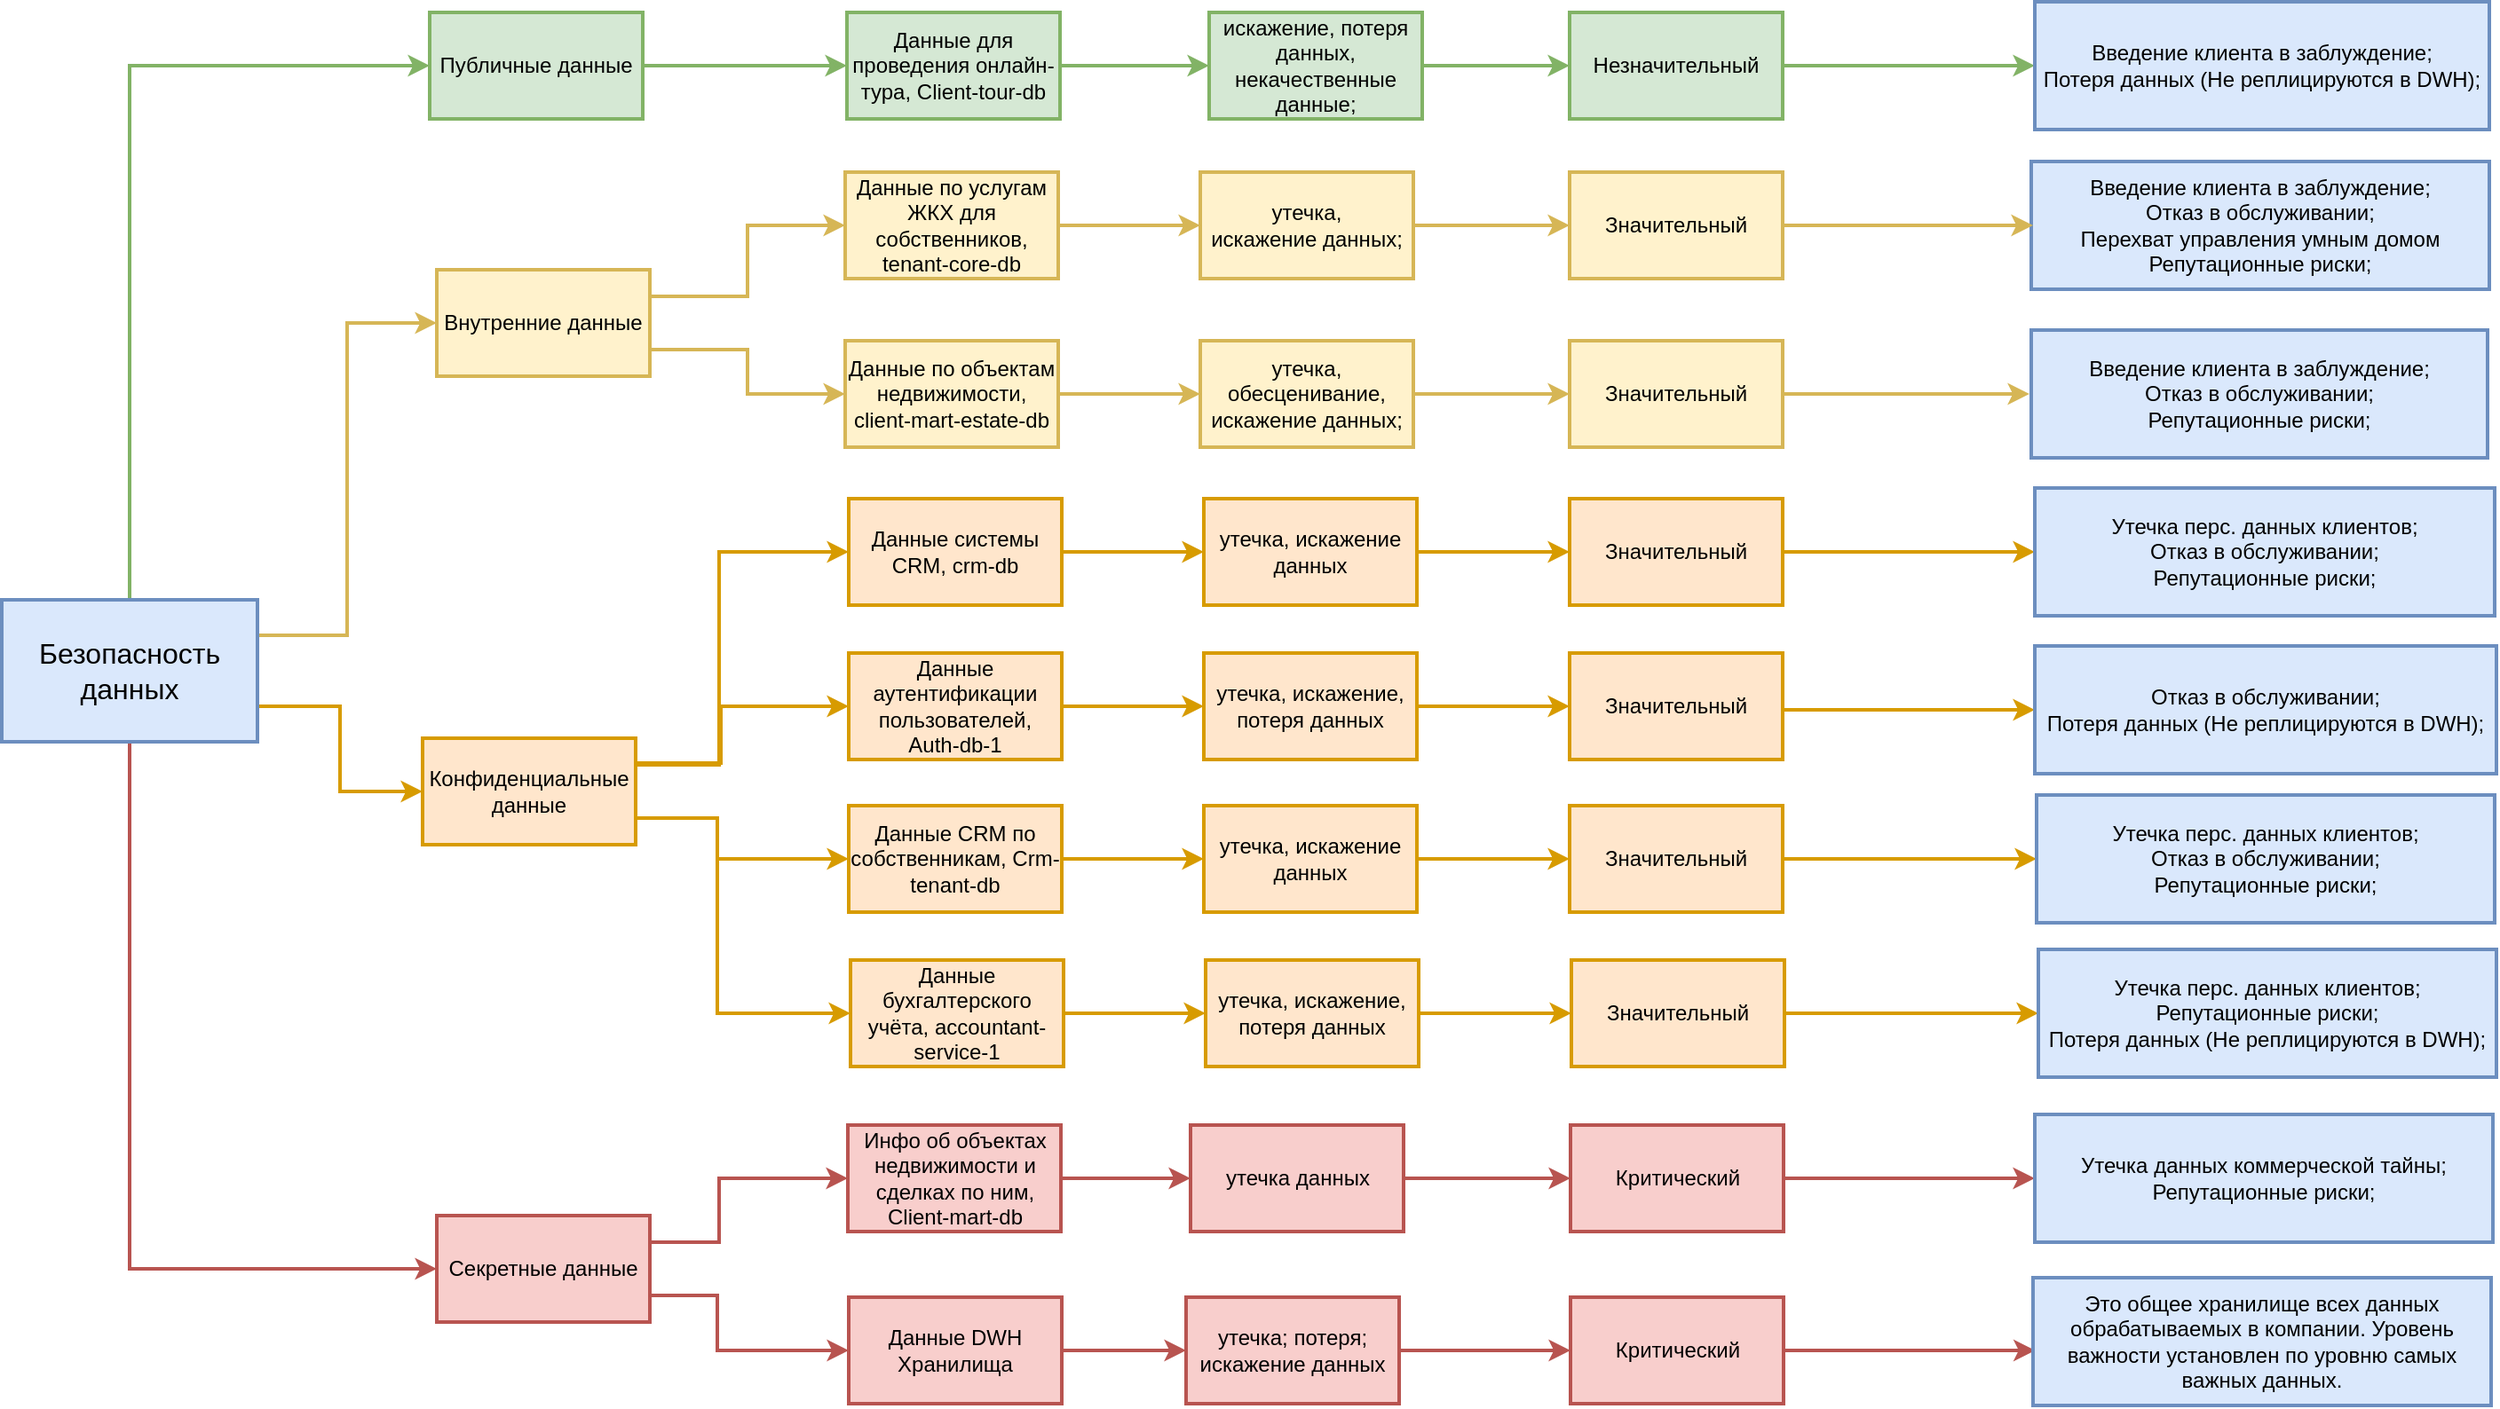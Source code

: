 <mxfile border="50" scale="3" compressed="false" locked="false" version="26.2.2">
  <diagram name="Blank" id="YmL12bMKpDGza6XwsDPr">
    <mxGraphModel dx="1812" dy="1233" grid="0" gridSize="10" guides="1" tooltips="1" connect="1" arrows="1" fold="1" page="0" pageScale="1" pageWidth="827" pageHeight="1169" background="none" math="1" shadow="0">
      <root>
        <mxCell id="X5NqExCQtvZxIxQ7pmgY-0" />
        <mxCell id="1" parent="X5NqExCQtvZxIxQ7pmgY-0" />
        <mxCell id="DU4-077LRd8Ec9lKpEKV-5" value="" style="edgeStyle=orthogonalEdgeStyle;rounded=0;orthogonalLoop=1;jettySize=auto;html=1;exitX=0.5;exitY=0;exitDx=0;exitDy=0;entryX=0;entryY=0.5;entryDx=0;entryDy=0;strokeWidth=2;fillColor=#d5e8d4;strokeColor=#82b366;" parent="1" source="DU4-077LRd8Ec9lKpEKV-3" target="DU4-077LRd8Ec9lKpEKV-4" edge="1">
          <mxGeometry relative="1" as="geometry" />
        </mxCell>
        <mxCell id="DU4-077LRd8Ec9lKpEKV-9" value="" style="edgeStyle=orthogonalEdgeStyle;rounded=0;orthogonalLoop=1;jettySize=auto;html=1;exitX=1;exitY=0.25;exitDx=0;exitDy=0;entryX=0;entryY=0.5;entryDx=0;entryDy=0;strokeWidth=2;fillColor=#fff2cc;strokeColor=#d6b656;" parent="1" source="DU4-077LRd8Ec9lKpEKV-3" target="DU4-077LRd8Ec9lKpEKV-7" edge="1">
          <mxGeometry relative="1" as="geometry" />
        </mxCell>
        <mxCell id="DU4-077LRd8Ec9lKpEKV-11" value="" style="edgeStyle=orthogonalEdgeStyle;rounded=0;orthogonalLoop=1;jettySize=auto;html=1;exitX=0.5;exitY=1;exitDx=0;exitDy=0;entryX=0;entryY=0.5;entryDx=0;entryDy=0;strokeWidth=2;fillColor=#f8cecc;strokeColor=#b85450;" parent="1" source="DU4-077LRd8Ec9lKpEKV-3" target="DU4-077LRd8Ec9lKpEKV-10" edge="1">
          <mxGeometry relative="1" as="geometry" />
        </mxCell>
        <mxCell id="DU4-077LRd8Ec9lKpEKV-13" value="" style="edgeStyle=orthogonalEdgeStyle;rounded=0;orthogonalLoop=1;jettySize=auto;html=1;entryX=0;entryY=0.5;entryDx=0;entryDy=0;exitX=1;exitY=0.75;exitDx=0;exitDy=0;strokeWidth=2;fillColor=#ffe6cc;strokeColor=#d79b00;" parent="1" source="DU4-077LRd8Ec9lKpEKV-3" target="DU4-077LRd8Ec9lKpEKV-12" edge="1">
          <mxGeometry relative="1" as="geometry" />
        </mxCell>
        <mxCell id="DU4-077LRd8Ec9lKpEKV-3" value="Безопасность данных" style="rounded=0;whiteSpace=wrap;html=1;strokeColor=#6c8ebf;fontSize=16;fillColor=#dae8fc;strokeWidth=2;" parent="1" vertex="1">
          <mxGeometry x="-36" y="92" width="144" height="80" as="geometry" />
        </mxCell>
        <mxCell id="DU4-077LRd8Ec9lKpEKV-17" value="" style="edgeStyle=orthogonalEdgeStyle;rounded=0;orthogonalLoop=1;jettySize=auto;html=1;exitX=1;exitY=0.5;exitDx=0;exitDy=0;entryX=0;entryY=0.5;entryDx=0;entryDy=0;strokeWidth=2;fillColor=#d5e8d4;strokeColor=#82b366;" parent="1" source="DU4-077LRd8Ec9lKpEKV-4" target="DU4-077LRd8Ec9lKpEKV-16" edge="1">
          <mxGeometry relative="1" as="geometry" />
        </mxCell>
        <mxCell id="DU4-077LRd8Ec9lKpEKV-4" value="Публичные данные" style="rounded=0;whiteSpace=wrap;html=1;strokeColor=#82b366;fillColor=#d5e8d4;strokeWidth=2;" parent="1" vertex="1">
          <mxGeometry x="205" y="-239" width="120" height="60" as="geometry" />
        </mxCell>
        <mxCell id="DU4-077LRd8Ec9lKpEKV-28" value="" style="edgeStyle=orthogonalEdgeStyle;rounded=0;orthogonalLoop=1;jettySize=auto;html=1;strokeWidth=2;fillColor=#fff2cc;strokeColor=#d6b656;exitX=1;exitY=0.25;exitDx=0;exitDy=0;" parent="1" source="DU4-077LRd8Ec9lKpEKV-7" target="DU4-077LRd8Ec9lKpEKV-26" edge="1">
          <mxGeometry relative="1" as="geometry" />
        </mxCell>
        <mxCell id="DU4-077LRd8Ec9lKpEKV-29" value="" style="edgeStyle=orthogonalEdgeStyle;rounded=0;orthogonalLoop=1;jettySize=auto;html=1;exitX=1;exitY=0.75;exitDx=0;exitDy=0;entryX=0;entryY=0.5;entryDx=0;entryDy=0;strokeWidth=2;fillColor=#fff2cc;strokeColor=#d6b656;" parent="1" source="DU4-077LRd8Ec9lKpEKV-7" target="DU4-077LRd8Ec9lKpEKV-22" edge="1">
          <mxGeometry relative="1" as="geometry" />
        </mxCell>
        <mxCell id="DU4-077LRd8Ec9lKpEKV-31" value="" style="edgeStyle=orthogonalEdgeStyle;rounded=0;orthogonalLoop=1;jettySize=auto;html=1;entryX=0;entryY=0.5;entryDx=0;entryDy=0;exitX=1;exitY=0.75;exitDx=0;exitDy=0;strokeWidth=2;fillColor=#f8cecc;strokeColor=#b85450;" parent="1" source="DU4-077LRd8Ec9lKpEKV-10" target="DU4-077LRd8Ec9lKpEKV-30" edge="1">
          <mxGeometry relative="1" as="geometry">
            <Array as="points">
              <mxPoint x="367" y="484" />
              <mxPoint x="367" y="515" />
            </Array>
          </mxGeometry>
        </mxCell>
        <mxCell id="DU4-077LRd8Ec9lKpEKV-7" value="&lt;div&gt;Внутренние данные&lt;/div&gt;" style="rounded=0;whiteSpace=wrap;html=1;strokeColor=#d6b656;fillColor=#fff2cc;strokeWidth=2;" parent="1" vertex="1">
          <mxGeometry x="209" y="-94" width="120" height="60" as="geometry" />
        </mxCell>
        <mxCell id="DU4-077LRd8Ec9lKpEKV-39" value="" style="edgeStyle=orthogonalEdgeStyle;rounded=0;orthogonalLoop=1;jettySize=auto;html=1;exitX=1;exitY=0.25;exitDx=0;exitDy=0;entryX=0;entryY=0.5;entryDx=0;entryDy=0;strokeWidth=2;fillColor=#f8cecc;strokeColor=#b85450;" parent="1" source="DU4-077LRd8Ec9lKpEKV-10" target="DU4-077LRd8Ec9lKpEKV-38" edge="1">
          <mxGeometry relative="1" as="geometry">
            <Array as="points">
              <mxPoint x="368" y="454" />
              <mxPoint x="368" y="418" />
            </Array>
          </mxGeometry>
        </mxCell>
        <mxCell id="DU4-077LRd8Ec9lKpEKV-41" value="" style="edgeStyle=orthogonalEdgeStyle;rounded=0;orthogonalLoop=1;jettySize=auto;html=1;entryX=0;entryY=0.5;entryDx=0;entryDy=0;exitX=1;exitY=0.75;exitDx=0;exitDy=0;strokeWidth=2;fillColor=#ffe6cc;strokeColor=#d79b00;" parent="1" source="DU4-077LRd8Ec9lKpEKV-12" target="DU4-077LRd8Ec9lKpEKV-40" edge="1">
          <mxGeometry relative="1" as="geometry">
            <Array as="points">
              <mxPoint x="367" y="215" />
              <mxPoint x="367" y="238" />
            </Array>
          </mxGeometry>
        </mxCell>
        <mxCell id="DU4-077LRd8Ec9lKpEKV-10" value="Секретные данные" style="rounded=0;whiteSpace=wrap;html=1;strokeColor=#b85450;fillColor=#f8cecc;strokeWidth=2;" parent="1" vertex="1">
          <mxGeometry x="209" y="439" width="120" height="60" as="geometry" />
        </mxCell>
        <mxCell id="DU4-077LRd8Ec9lKpEKV-33" value="" style="edgeStyle=orthogonalEdgeStyle;rounded=0;orthogonalLoop=1;jettySize=auto;html=1;exitX=1;exitY=0.25;exitDx=0;exitDy=0;entryX=0;entryY=0.5;entryDx=0;entryDy=0;strokeWidth=2;fillColor=#ffe6cc;strokeColor=#d79b00;" parent="1" source="DU4-077LRd8Ec9lKpEKV-12" target="DU4-077LRd8Ec9lKpEKV-32" edge="1">
          <mxGeometry relative="1" as="geometry">
            <Array as="points">
              <mxPoint x="368" y="185" />
              <mxPoint x="368" y="65" />
            </Array>
          </mxGeometry>
        </mxCell>
        <mxCell id="DU4-077LRd8Ec9lKpEKV-35" value="" style="edgeStyle=orthogonalEdgeStyle;rounded=0;orthogonalLoop=1;jettySize=auto;html=1;entryX=0;entryY=0.5;entryDx=0;entryDy=0;strokeWidth=2;fillColor=#ffe6cc;strokeColor=#d79b00;" parent="1" source="DU4-077LRd8Ec9lKpEKV-12" target="DU4-077LRd8Ec9lKpEKV-34" edge="1">
          <mxGeometry relative="1" as="geometry">
            <Array as="points">
              <mxPoint x="369" y="184" />
              <mxPoint x="369" y="152" />
            </Array>
          </mxGeometry>
        </mxCell>
        <mxCell id="SyYi3wenP287zJvU5oyd-9" style="edgeStyle=orthogonalEdgeStyle;rounded=0;orthogonalLoop=1;jettySize=auto;html=1;entryX=0;entryY=0.5;entryDx=0;entryDy=0;exitX=1;exitY=0.75;exitDx=0;exitDy=0;strokeWidth=2;fillColor=#ffe6cc;strokeColor=#d79b00;" parent="1" source="DU4-077LRd8Ec9lKpEKV-12" target="SyYi3wenP287zJvU5oyd-3" edge="1">
          <mxGeometry relative="1" as="geometry">
            <Array as="points">
              <mxPoint x="367" y="215" />
              <mxPoint x="367" y="325" />
            </Array>
          </mxGeometry>
        </mxCell>
        <mxCell id="DU4-077LRd8Ec9lKpEKV-12" value="&lt;div&gt;Конфиденциальные данные&lt;/div&gt;" style="rounded=0;whiteSpace=wrap;html=1;strokeColor=#d79b00;fillColor=#ffe6cc;strokeWidth=2;" parent="1" vertex="1">
          <mxGeometry x="201" y="170" width="120" height="60" as="geometry" />
        </mxCell>
        <mxCell id="DU4-077LRd8Ec9lKpEKV-62" value="" style="edgeStyle=orthogonalEdgeStyle;rounded=0;orthogonalLoop=1;jettySize=auto;html=1;strokeWidth=2;fillColor=#d5e8d4;strokeColor=#82b366;" parent="1" source="DU4-077LRd8Ec9lKpEKV-16" target="DU4-077LRd8Ec9lKpEKV-61" edge="1">
          <mxGeometry relative="1" as="geometry" />
        </mxCell>
        <mxCell id="DU4-077LRd8Ec9lKpEKV-16" value="Данные для проведения онлайн-тура, Client-tour-db" style="rounded=0;whiteSpace=wrap;html=1;strokeColor=#82b366;fillColor=#d5e8d4;strokeWidth=2;" parent="1" vertex="1">
          <mxGeometry x="440" y="-239" width="120" height="60" as="geometry" />
        </mxCell>
        <mxCell id="DU4-077LRd8Ec9lKpEKV-60" value="" style="edgeStyle=orthogonalEdgeStyle;rounded=0;orthogonalLoop=1;jettySize=auto;html=1;strokeWidth=2;fillColor=#fff2cc;strokeColor=#d6b656;" parent="1" source="DU4-077LRd8Ec9lKpEKV-22" target="DU4-077LRd8Ec9lKpEKV-59" edge="1">
          <mxGeometry relative="1" as="geometry" />
        </mxCell>
        <mxCell id="DU4-077LRd8Ec9lKpEKV-22" value="Данные по объектам недвижимости, client-mart-estate-db" style="rounded=0;whiteSpace=wrap;html=1;strokeColor=#d6b656;fillColor=#fff2cc;strokeWidth=2;" parent="1" vertex="1">
          <mxGeometry x="439" y="-54" width="120" height="60" as="geometry" />
        </mxCell>
        <mxCell id="DU4-077LRd8Ec9lKpEKV-58" value="" style="edgeStyle=orthogonalEdgeStyle;rounded=0;orthogonalLoop=1;jettySize=auto;html=1;strokeWidth=2;fillColor=#fff2cc;strokeColor=#d6b656;" parent="1" source="DU4-077LRd8Ec9lKpEKV-26" target="DU4-077LRd8Ec9lKpEKV-57" edge="1">
          <mxGeometry relative="1" as="geometry" />
        </mxCell>
        <mxCell id="DU4-077LRd8Ec9lKpEKV-26" value="&lt;div&gt;Данные по услугам ЖКХ для собственников, tenant-core-db&lt;/div&gt;" style="rounded=0;whiteSpace=wrap;html=1;strokeColor=#d6b656;fillColor=#fff2cc;strokeWidth=2;" parent="1" vertex="1">
          <mxGeometry x="439" y="-149" width="120" height="60" as="geometry" />
        </mxCell>
        <mxCell id="DU4-077LRd8Ec9lKpEKV-53" value="" style="edgeStyle=orthogonalEdgeStyle;rounded=0;orthogonalLoop=1;jettySize=auto;html=1;strokeWidth=2;fillColor=#f8cecc;strokeColor=#b85450;" parent="1" source="DU4-077LRd8Ec9lKpEKV-30" target="DU4-077LRd8Ec9lKpEKV-52" edge="1">
          <mxGeometry relative="1" as="geometry" />
        </mxCell>
        <mxCell id="DU4-077LRd8Ec9lKpEKV-30" value="&lt;div&gt;Данные&amp;nbsp;DWH Хранилища&lt;/div&gt;" style="rounded=0;whiteSpace=wrap;html=1;strokeColor=#b85450;fillColor=#f8cecc;strokeWidth=2;" parent="1" vertex="1">
          <mxGeometry x="441" y="485" width="120" height="60" as="geometry" />
        </mxCell>
        <mxCell id="DU4-077LRd8Ec9lKpEKV-51" value="" style="edgeStyle=orthogonalEdgeStyle;rounded=0;orthogonalLoop=1;jettySize=auto;html=1;strokeWidth=2;fillColor=#ffe6cc;strokeColor=#d79b00;" parent="1" source="DU4-077LRd8Ec9lKpEKV-32" target="DU4-077LRd8Ec9lKpEKV-50" edge="1">
          <mxGeometry relative="1" as="geometry" />
        </mxCell>
        <mxCell id="DU4-077LRd8Ec9lKpEKV-32" value="&lt;div&gt;Данные системы CRM, crm-db&lt;/div&gt;" style="rounded=0;whiteSpace=wrap;html=1;strokeColor=#d79b00;fillColor=#ffe6cc;strokeWidth=2;" parent="1" vertex="1">
          <mxGeometry x="441" y="35" width="120" height="60" as="geometry" />
        </mxCell>
        <mxCell id="DU4-077LRd8Ec9lKpEKV-49" value="" style="edgeStyle=orthogonalEdgeStyle;rounded=0;orthogonalLoop=1;jettySize=auto;html=1;strokeWidth=2;fillColor=#ffe6cc;strokeColor=#d79b00;" parent="1" source="DU4-077LRd8Ec9lKpEKV-34" target="DU4-077LRd8Ec9lKpEKV-48" edge="1">
          <mxGeometry relative="1" as="geometry" />
        </mxCell>
        <mxCell id="DU4-077LRd8Ec9lKpEKV-34" value="&lt;div&gt;Данные аутентификации пользователей, &lt;br&gt;Auth-db-1&lt;/div&gt;" style="rounded=0;whiteSpace=wrap;html=1;strokeColor=#d79b00;fillColor=#ffe6cc;strokeWidth=2;" parent="1" vertex="1">
          <mxGeometry x="441" y="122" width="120" height="60" as="geometry" />
        </mxCell>
        <mxCell id="DU4-077LRd8Ec9lKpEKV-43" value="" style="edgeStyle=orthogonalEdgeStyle;rounded=0;orthogonalLoop=1;jettySize=auto;html=1;strokeWidth=2;fillColor=#f8cecc;strokeColor=#b85450;" parent="1" source="DU4-077LRd8Ec9lKpEKV-38" target="DU4-077LRd8Ec9lKpEKV-42" edge="1">
          <mxGeometry relative="1" as="geometry" />
        </mxCell>
        <mxCell id="DU4-077LRd8Ec9lKpEKV-38" value="Инфо об объектах недвижимости и сделках по ним, Client-mart-db" style="rounded=0;whiteSpace=wrap;html=1;strokeColor=#b85450;fillColor=#f8cecc;strokeWidth=2;" parent="1" vertex="1">
          <mxGeometry x="440.5" y="388" width="120" height="60" as="geometry" />
        </mxCell>
        <mxCell id="DU4-077LRd8Ec9lKpEKV-45" value="" style="edgeStyle=orthogonalEdgeStyle;rounded=0;orthogonalLoop=1;jettySize=auto;html=1;strokeWidth=2;fillColor=#ffe6cc;strokeColor=#d79b00;" parent="1" source="DU4-077LRd8Ec9lKpEKV-40" target="DU4-077LRd8Ec9lKpEKV-44" edge="1">
          <mxGeometry relative="1" as="geometry" />
        </mxCell>
        <mxCell id="DU4-077LRd8Ec9lKpEKV-40" value="Данные CRM по собственникам, Crm-tenant-db" style="rounded=0;whiteSpace=wrap;html=1;strokeColor=#d79b00;fillColor=#ffe6cc;strokeWidth=2;" parent="1" vertex="1">
          <mxGeometry x="441" y="208" width="120" height="60" as="geometry" />
        </mxCell>
        <mxCell id="DU4-077LRd8Ec9lKpEKV-79" value="" style="edgeStyle=orthogonalEdgeStyle;rounded=0;orthogonalLoop=1;jettySize=auto;html=1;strokeWidth=2;fillColor=#f8cecc;strokeColor=#b85450;" parent="1" source="DU4-077LRd8Ec9lKpEKV-42" target="DU4-077LRd8Ec9lKpEKV-78" edge="1">
          <mxGeometry relative="1" as="geometry" />
        </mxCell>
        <mxCell id="DU4-077LRd8Ec9lKpEKV-42" value="&lt;span id=&quot;docs-internal-guid-d57076bd-7fff-aaf7-f94e-a5d94b4a73ea&quot;&gt;&lt;span style=&quot;font-family: Arial, sans-serif; background-color: transparent; font-variant-numeric: normal; font-variant-east-asian: normal; font-variant-alternates: normal; font-variant-position: normal; font-variant-emoji: normal; vertical-align: baseline; white-space-collapse: preserve;&quot;&gt;утечка данных&lt;/span&gt;&lt;/span&gt;" style="rounded=0;whiteSpace=wrap;html=1;strokeColor=#b85450;fontSize=12;fillColor=#f8cecc;strokeWidth=2;" parent="1" vertex="1">
          <mxGeometry x="633.5" y="388" width="120" height="60" as="geometry" />
        </mxCell>
        <mxCell id="DU4-077LRd8Ec9lKpEKV-81" value="" style="edgeStyle=orthogonalEdgeStyle;rounded=0;orthogonalLoop=1;jettySize=auto;html=1;strokeWidth=2;fillColor=#ffe6cc;strokeColor=#d79b00;" parent="1" source="DU4-077LRd8Ec9lKpEKV-44" target="DU4-077LRd8Ec9lKpEKV-80" edge="1">
          <mxGeometry relative="1" as="geometry" />
        </mxCell>
        <mxCell id="DU4-077LRd8Ec9lKpEKV-44" value="&lt;span style=&quot;font-family: Arial, sans-serif; white-space-collapse: preserve;&quot;&gt;утечка, искажение данных&lt;/span&gt;" style="rounded=0;whiteSpace=wrap;html=1;strokeColor=#d79b00;fontSize=12;fillColor=#ffe6cc;strokeWidth=2;" parent="1" vertex="1">
          <mxGeometry x="641" y="208" width="120" height="60" as="geometry" />
        </mxCell>
        <mxCell id="DU4-077LRd8Ec9lKpEKV-75" value="" style="edgeStyle=orthogonalEdgeStyle;rounded=0;orthogonalLoop=1;jettySize=auto;html=1;strokeWidth=2;fillColor=#ffe6cc;strokeColor=#d79b00;" parent="1" source="DU4-077LRd8Ec9lKpEKV-48" target="DU4-077LRd8Ec9lKpEKV-74" edge="1">
          <mxGeometry relative="1" as="geometry" />
        </mxCell>
        <mxCell id="DU4-077LRd8Ec9lKpEKV-48" value="&lt;span id=&quot;docs-internal-guid-d57076bd-7fff-aaf7-f94e-a5d94b4a73ea&quot;&gt;&lt;span style=&quot;font-family: Arial, sans-serif; background-color: transparent; font-variant-numeric: normal; font-variant-east-asian: normal; font-variant-alternates: normal; font-variant-position: normal; font-variant-emoji: normal; vertical-align: baseline; white-space-collapse: preserve;&quot;&gt;утечка, &lt;span style=&quot;font-family: Helvetica; white-space-collapse: collapse;&quot;&gt;искажение, потеря&lt;/span&gt; данных&lt;/span&gt;&lt;/span&gt;" style="rounded=0;whiteSpace=wrap;html=1;strokeColor=#d79b00;fontSize=12;fillColor=#ffe6cc;strokeWidth=2;" parent="1" vertex="1">
          <mxGeometry x="641" y="122" width="120" height="60" as="geometry" />
        </mxCell>
        <mxCell id="DU4-077LRd8Ec9lKpEKV-73" value="" style="edgeStyle=orthogonalEdgeStyle;rounded=0;orthogonalLoop=1;jettySize=auto;html=1;strokeWidth=2;fillColor=#ffe6cc;strokeColor=#d79b00;" parent="1" source="DU4-077LRd8Ec9lKpEKV-50" target="DU4-077LRd8Ec9lKpEKV-72" edge="1">
          <mxGeometry relative="1" as="geometry" />
        </mxCell>
        <mxCell id="DU4-077LRd8Ec9lKpEKV-50" value="&lt;font face=&quot;Arial, sans-serif&quot;&gt;&lt;span style=&quot;white-space-collapse: preserve;&quot;&gt;утечка, искажение данных&lt;/span&gt;&lt;/font&gt;" style="rounded=0;whiteSpace=wrap;html=1;strokeColor=#d79b00;fontSize=12;fillColor=#ffe6cc;strokeWidth=2;" parent="1" vertex="1">
          <mxGeometry x="641" y="35" width="120" height="60" as="geometry" />
        </mxCell>
        <mxCell id="DU4-077LRd8Ec9lKpEKV-71" value="" style="edgeStyle=orthogonalEdgeStyle;rounded=0;orthogonalLoop=1;jettySize=auto;html=1;strokeWidth=2;fillColor=#f8cecc;strokeColor=#b85450;" parent="1" source="DU4-077LRd8Ec9lKpEKV-52" target="DU4-077LRd8Ec9lKpEKV-70" edge="1">
          <mxGeometry relative="1" as="geometry" />
        </mxCell>
        <mxCell id="DU4-077LRd8Ec9lKpEKV-52" value="&lt;span style=&quot;font-family: Arial, sans-serif; white-space-collapse: preserve;&quot;&gt;утечка; потеря; искажение данных&lt;/span&gt;" style="rounded=0;whiteSpace=wrap;html=1;strokeColor=#b85450;fillColor=#f8cecc;strokeWidth=2;" parent="1" vertex="1">
          <mxGeometry x="631" y="485" width="120" height="60" as="geometry" />
        </mxCell>
        <mxCell id="DU4-077LRd8Ec9lKpEKV-68" value="" style="edgeStyle=orthogonalEdgeStyle;rounded=0;orthogonalLoop=1;jettySize=auto;html=1;strokeWidth=2;fillColor=#fff2cc;strokeColor=#d6b656;" parent="1" source="DU4-077LRd8Ec9lKpEKV-57" target="DU4-077LRd8Ec9lKpEKV-67" edge="1">
          <mxGeometry relative="1" as="geometry" />
        </mxCell>
        <mxCell id="DU4-077LRd8Ec9lKpEKV-57" value="&lt;div&gt;утечка&lt;span style=&quot;background-color: transparent; color: light-dark(rgb(0, 0, 0), rgb(255, 255, 255));&quot;&gt;,&lt;/span&gt;&lt;/div&gt;&lt;div&gt;искажение данных;&lt;/div&gt;" style="rounded=0;whiteSpace=wrap;html=1;strokeColor=#d6b656;fillColor=#fff2cc;strokeWidth=2;" parent="1" vertex="1">
          <mxGeometry x="639" y="-149" width="120" height="60" as="geometry" />
        </mxCell>
        <mxCell id="DU4-077LRd8Ec9lKpEKV-66" value="" style="edgeStyle=orthogonalEdgeStyle;rounded=0;orthogonalLoop=1;jettySize=auto;html=1;strokeWidth=2;fillColor=#fff2cc;strokeColor=#d6b656;" parent="1" source="DU4-077LRd8Ec9lKpEKV-59" target="DU4-077LRd8Ec9lKpEKV-65" edge="1">
          <mxGeometry relative="1" as="geometry" />
        </mxCell>
        <mxCell id="DU4-077LRd8Ec9lKpEKV-59" value="&lt;div&gt;утечка,&lt;/div&gt;&lt;div&gt;обесценивание,&lt;/div&gt;&lt;div&gt;искажение данных;&lt;/div&gt;" style="rounded=0;whiteSpace=wrap;html=1;strokeColor=#d6b656;fillColor=#fff2cc;strokeWidth=2;" parent="1" vertex="1">
          <mxGeometry x="639" y="-54" width="120" height="60" as="geometry" />
        </mxCell>
        <mxCell id="DU4-077LRd8Ec9lKpEKV-64" value="" style="edgeStyle=orthogonalEdgeStyle;rounded=0;orthogonalLoop=1;jettySize=auto;html=1;strokeWidth=2;fillColor=#d5e8d4;strokeColor=#82b366;" parent="1" source="DU4-077LRd8Ec9lKpEKV-61" target="DU4-077LRd8Ec9lKpEKV-63" edge="1">
          <mxGeometry relative="1" as="geometry" />
        </mxCell>
        <mxCell id="DU4-077LRd8Ec9lKpEKV-61" value="искажение, потеря данных, некачественные данные;" style="rounded=0;whiteSpace=wrap;html=1;strokeColor=#82b366;fillColor=#d5e8d4;strokeWidth=2;" parent="1" vertex="1">
          <mxGeometry x="644" y="-239" width="120" height="60" as="geometry" />
        </mxCell>
        <mxCell id="DU4-077LRd8Ec9lKpEKV-93" value="" style="edgeStyle=orthogonalEdgeStyle;rounded=0;orthogonalLoop=1;jettySize=auto;html=1;entryX=0;entryY=0.5;entryDx=0;entryDy=0;strokeWidth=2;fillColor=#d5e8d4;strokeColor=#82b366;" parent="1" source="DU4-077LRd8Ec9lKpEKV-63" target="DU4-077LRd8Ec9lKpEKV-94" edge="1">
          <mxGeometry relative="1" as="geometry">
            <mxPoint x="1108" y="-209" as="targetPoint" />
          </mxGeometry>
        </mxCell>
        <mxCell id="DU4-077LRd8Ec9lKpEKV-63" value="Незначительный" style="rounded=0;whiteSpace=wrap;html=1;strokeColor=#82b366;fillColor=#d5e8d4;strokeWidth=2;" parent="1" vertex="1">
          <mxGeometry x="847" y="-239" width="120" height="60" as="geometry" />
        </mxCell>
        <mxCell id="DU4-077LRd8Ec9lKpEKV-96" value="" style="edgeStyle=orthogonalEdgeStyle;rounded=0;orthogonalLoop=1;jettySize=auto;html=1;strokeWidth=2;fillColor=#fff2cc;strokeColor=#d6b656;" parent="1" source="DU4-077LRd8Ec9lKpEKV-65" edge="1">
          <mxGeometry relative="1" as="geometry">
            <mxPoint x="1106" y="-24" as="targetPoint" />
          </mxGeometry>
        </mxCell>
        <mxCell id="DU4-077LRd8Ec9lKpEKV-65" value="Значительный" style="rounded=0;whiteSpace=wrap;html=1;strokeColor=#d6b656;fillColor=#fff2cc;strokeWidth=2;" parent="1" vertex="1">
          <mxGeometry x="847" y="-54" width="120" height="60" as="geometry" />
        </mxCell>
        <mxCell id="DU4-077LRd8Ec9lKpEKV-67" value="Значительный" style="rounded=0;whiteSpace=wrap;html=1;strokeColor=#d6b656;fillColor=#fff2cc;strokeWidth=2;" parent="1" vertex="1">
          <mxGeometry x="847" y="-149" width="120" height="60" as="geometry" />
        </mxCell>
        <mxCell id="DU4-077LRd8Ec9lKpEKV-100" value="" style="edgeStyle=orthogonalEdgeStyle;rounded=0;orthogonalLoop=1;jettySize=auto;html=1;entryX=0.005;entryY=0.569;entryDx=0;entryDy=0;entryPerimeter=0;strokeWidth=2;fillColor=#f8cecc;strokeColor=#b85450;" parent="1" source="DU4-077LRd8Ec9lKpEKV-70" target="DU4-077LRd8Ec9lKpEKV-113" edge="1">
          <mxGeometry relative="1" as="geometry" />
        </mxCell>
        <mxCell id="DU4-077LRd8Ec9lKpEKV-70" value="&lt;span style=&quot;font-family: Arial, sans-serif; white-space-collapse: preserve;&quot;&gt;Критический&lt;/span&gt;" style="rounded=0;whiteSpace=wrap;html=1;strokeColor=#b85450;fillColor=#f8cecc;strokeWidth=2;" parent="1" vertex="1">
          <mxGeometry x="847.5" y="485" width="120" height="60" as="geometry" />
        </mxCell>
        <mxCell id="DU4-077LRd8Ec9lKpEKV-102" value="" style="edgeStyle=orthogonalEdgeStyle;rounded=0;orthogonalLoop=1;jettySize=auto;html=1;entryX=0;entryY=0.5;entryDx=0;entryDy=0;strokeWidth=2;fillColor=#ffe6cc;strokeColor=#d79b00;" parent="1" source="DU4-077LRd8Ec9lKpEKV-72" target="DU4-077LRd8Ec9lKpEKV-114" edge="1">
          <mxGeometry relative="1" as="geometry">
            <mxPoint x="1107" y="68" as="targetPoint" />
          </mxGeometry>
        </mxCell>
        <mxCell id="DU4-077LRd8Ec9lKpEKV-72" value="Значительный" style="rounded=0;whiteSpace=wrap;html=1;strokeColor=#d79b00;fontSize=12;fillColor=#ffe6cc;strokeWidth=2;" parent="1" vertex="1">
          <mxGeometry x="847" y="35" width="120" height="60" as="geometry" />
        </mxCell>
        <mxCell id="DU4-077LRd8Ec9lKpEKV-104" value="" style="edgeStyle=orthogonalEdgeStyle;rounded=0;orthogonalLoop=1;jettySize=auto;html=1;entryX=0;entryY=0.5;entryDx=0;entryDy=0;strokeWidth=2;fillColor=#ffe6cc;strokeColor=#d79b00;" parent="1" source="DU4-077LRd8Ec9lKpEKV-74" target="DU4-077LRd8Ec9lKpEKV-115" edge="1">
          <mxGeometry relative="1" as="geometry">
            <Array as="points">
              <mxPoint x="1034" y="154" />
              <mxPoint x="1034" y="154" />
            </Array>
          </mxGeometry>
        </mxCell>
        <mxCell id="DU4-077LRd8Ec9lKpEKV-74" value="Значительный" style="rounded=0;whiteSpace=wrap;html=1;strokeColor=#d79b00;fontSize=12;fillColor=#ffe6cc;strokeWidth=2;" parent="1" vertex="1">
          <mxGeometry x="847" y="122" width="120" height="60" as="geometry" />
        </mxCell>
        <mxCell id="DU4-077LRd8Ec9lKpEKV-108" value="" style="edgeStyle=orthogonalEdgeStyle;rounded=0;orthogonalLoop=1;jettySize=auto;html=1;entryX=0;entryY=0.5;entryDx=0;entryDy=0;strokeWidth=2;fillColor=#f8cecc;strokeColor=#b85450;" parent="1" source="DU4-077LRd8Ec9lKpEKV-78" target="DU4-077LRd8Ec9lKpEKV-117" edge="1">
          <mxGeometry relative="1" as="geometry" />
        </mxCell>
        <mxCell id="DU4-077LRd8Ec9lKpEKV-78" value="&lt;span style=&quot;font-family: Arial, sans-serif; white-space-collapse: preserve;&quot;&gt;Критический&lt;/span&gt;" style="rounded=0;whiteSpace=wrap;html=1;strokeColor=#b85450;fontSize=12;fillColor=#f8cecc;strokeWidth=2;" parent="1" vertex="1">
          <mxGeometry x="847.5" y="388" width="120" height="60" as="geometry" />
        </mxCell>
        <mxCell id="DU4-077LRd8Ec9lKpEKV-110" value="" style="edgeStyle=orthogonalEdgeStyle;rounded=0;orthogonalLoop=1;jettySize=auto;html=1;entryX=0;entryY=0.5;entryDx=0;entryDy=0;strokeWidth=2;fillColor=#ffe6cc;strokeColor=#d79b00;" parent="1" source="DU4-077LRd8Ec9lKpEKV-80" target="DU4-077LRd8Ec9lKpEKV-118" edge="1">
          <mxGeometry relative="1" as="geometry">
            <mxPoint x="1103.5" y="238" as="targetPoint" />
          </mxGeometry>
        </mxCell>
        <mxCell id="DU4-077LRd8Ec9lKpEKV-80" value="Значительный" style="rounded=0;whiteSpace=wrap;html=1;strokeColor=#d79b00;fontSize=12;fillColor=#ffe6cc;strokeWidth=2;" parent="1" vertex="1">
          <mxGeometry x="847" y="208" width="120" height="60" as="geometry" />
        </mxCell>
        <mxCell id="DU4-077LRd8Ec9lKpEKV-94" value="&lt;div&gt;Введение клиента в заблуждение;&lt;/div&gt;&lt;div&gt;Потеря данных (Не реплицируются в DWH);&lt;/div&gt;" style="text;html=1;align=center;verticalAlign=middle;whiteSpace=wrap;rounded=0;strokeColor=#6c8ebf;fillColor=#dae8fc;strokeWidth=2;" parent="1" vertex="1">
          <mxGeometry x="1109" y="-245" width="256" height="72" as="geometry" />
        </mxCell>
        <mxCell id="DU4-077LRd8Ec9lKpEKV-111" value="&lt;div&gt;&lt;span style=&quot;background-color: transparent; color: light-dark(rgb(0, 0, 0), rgb(255, 255, 255));&quot;&gt;Введение клиента в заблуждение&lt;/span&gt;;&lt;/div&gt;&lt;div&gt;Отказ в обслуживании;&lt;/div&gt;&lt;div&gt;Репутационные риски;&lt;/div&gt;" style="text;html=1;align=center;verticalAlign=middle;whiteSpace=wrap;rounded=0;strokeColor=#6c8ebf;fillColor=#dae8fc;strokeWidth=2;" parent="1" vertex="1">
          <mxGeometry x="1107" y="-60" width="257" height="72" as="geometry" />
        </mxCell>
        <mxCell id="DU4-077LRd8Ec9lKpEKV-112" value="&lt;div&gt;&lt;span style=&quot;background-color: transparent; color: light-dark(rgb(0, 0, 0), rgb(255, 255, 255));&quot;&gt;Введение клиента в заблуждение&lt;/span&gt;;&lt;/div&gt;&lt;div&gt;Отказ в обслуживании;&lt;/div&gt;&lt;div&gt;Перехват управления умным домом&lt;/div&gt;&lt;div&gt;Репутационные риски;&lt;/div&gt;" style="text;html=1;align=center;verticalAlign=middle;whiteSpace=wrap;rounded=0;strokeColor=#6c8ebf;fillColor=#dae8fc;strokeWidth=2;" parent="1" vertex="1">
          <mxGeometry x="1107" y="-155" width="258" height="72" as="geometry" />
        </mxCell>
        <mxCell id="DU4-077LRd8Ec9lKpEKV-113" value="Это общее хранилище всех данных обрабатываемых в компании. Уровень важности установлен по уровню самых важных данных." style="text;html=1;align=center;verticalAlign=middle;whiteSpace=wrap;rounded=0;strokeColor=#6c8ebf;fillColor=#dae8fc;strokeWidth=2;" parent="1" vertex="1">
          <mxGeometry x="1108" y="474" width="258" height="72" as="geometry" />
        </mxCell>
        <mxCell id="DU4-077LRd8Ec9lKpEKV-114" value="&lt;div&gt;Утечка перс. данных клиентов;&lt;/div&gt;&lt;div&gt;&lt;div&gt;Отказ в обслуживании;&lt;/div&gt;&lt;div&gt;Репутационные риски;&lt;/div&gt;&lt;/div&gt;" style="text;html=1;align=center;verticalAlign=middle;whiteSpace=wrap;rounded=0;strokeColor=#6c8ebf;fillColor=#dae8fc;strokeWidth=2;" parent="1" vertex="1">
          <mxGeometry x="1109" y="29" width="259" height="72" as="geometry" />
        </mxCell>
        <mxCell id="DU4-077LRd8Ec9lKpEKV-115" value="&lt;div&gt;&lt;span style=&quot;background-color: transparent; color: light-dark(rgb(0, 0, 0), rgb(255, 255, 255));&quot;&gt;Отказ в обслуживании;&lt;/span&gt;&lt;/div&gt;&lt;div&gt;Потеря данных (Не реплицируются в DWH);&lt;/div&gt;" style="text;html=1;align=center;verticalAlign=middle;whiteSpace=wrap;rounded=0;strokeColor=#6c8ebf;fillColor=#dae8fc;strokeWidth=2;" parent="1" vertex="1">
          <mxGeometry x="1109" y="118" width="260" height="72" as="geometry" />
        </mxCell>
        <mxCell id="DU4-077LRd8Ec9lKpEKV-117" value="Утечка данных коммерческой тайны;&lt;div&gt;Репутационные риски;&lt;/div&gt;" style="text;html=1;align=center;verticalAlign=middle;whiteSpace=wrap;rounded=0;strokeColor=#6c8ebf;fillColor=#dae8fc;strokeWidth=2;" parent="1" vertex="1">
          <mxGeometry x="1109" y="382" width="258" height="72" as="geometry" />
        </mxCell>
        <mxCell id="DU4-077LRd8Ec9lKpEKV-118" value="&lt;div&gt;Утечка перс. данных клиентов;&lt;/div&gt;&lt;div&gt;&lt;div&gt;Отказ в обслуживании;&lt;/div&gt;&lt;div&gt;Репутационные риски;&lt;/div&gt;&lt;/div&gt;" style="text;html=1;align=center;verticalAlign=middle;whiteSpace=wrap;rounded=0;strokeColor=#6c8ebf;fillColor=#dae8fc;strokeWidth=2;" parent="1" vertex="1">
          <mxGeometry x="1110" y="202" width="258" height="72" as="geometry" />
        </mxCell>
        <mxCell id="hdOIbSx6M5gi2fdLSZWB-1" value="" style="edgeStyle=orthogonalEdgeStyle;rounded=0;orthogonalLoop=1;jettySize=auto;html=1;entryDx=0;entryDy=0;strokeWidth=2;fillColor=#fff2cc;strokeColor=#d6b656;" parent="1" source="DU4-077LRd8Ec9lKpEKV-67" edge="1">
          <mxGeometry relative="1" as="geometry">
            <mxPoint x="967" y="-119" as="sourcePoint" />
            <mxPoint x="1108" y="-119" as="targetPoint" />
          </mxGeometry>
        </mxCell>
        <mxCell id="SyYi3wenP287zJvU5oyd-2" value="" style="edgeStyle=orthogonalEdgeStyle;rounded=0;orthogonalLoop=1;jettySize=auto;html=1;strokeWidth=2;fillColor=#ffe6cc;strokeColor=#d79b00;" parent="1" source="SyYi3wenP287zJvU5oyd-3" target="SyYi3wenP287zJvU5oyd-5" edge="1">
          <mxGeometry relative="1" as="geometry" />
        </mxCell>
        <mxCell id="SyYi3wenP287zJvU5oyd-3" value="Данные бухгалтерского учёта, accountant-service-1" style="rounded=0;whiteSpace=wrap;html=1;strokeColor=#d79b00;fillColor=#ffe6cc;strokeWidth=2;" parent="1" vertex="1">
          <mxGeometry x="442" y="295" width="120" height="60" as="geometry" />
        </mxCell>
        <mxCell id="SyYi3wenP287zJvU5oyd-4" value="" style="edgeStyle=orthogonalEdgeStyle;rounded=0;orthogonalLoop=1;jettySize=auto;html=1;strokeWidth=2;fillColor=#ffe6cc;strokeColor=#d79b00;" parent="1" source="SyYi3wenP287zJvU5oyd-5" target="SyYi3wenP287zJvU5oyd-7" edge="1">
          <mxGeometry relative="1" as="geometry" />
        </mxCell>
        <mxCell id="SyYi3wenP287zJvU5oyd-5" value="&lt;span style=&quot;font-family: Arial, sans-serif; white-space-collapse: preserve;&quot;&gt;утечка, &lt;/span&gt;искажение, потеря&lt;span style=&quot;font-family: Arial, sans-serif; white-space-collapse: preserve;&quot;&gt; данных&lt;/span&gt;" style="rounded=0;whiteSpace=wrap;html=1;strokeColor=#d79b00;fontSize=12;fillColor=#ffe6cc;strokeWidth=2;" parent="1" vertex="1">
          <mxGeometry x="642" y="295" width="120" height="60" as="geometry" />
        </mxCell>
        <mxCell id="SyYi3wenP287zJvU5oyd-6" value="" style="edgeStyle=orthogonalEdgeStyle;rounded=0;orthogonalLoop=1;jettySize=auto;html=1;entryX=0;entryY=0.5;entryDx=0;entryDy=0;strokeWidth=2;fillColor=#ffe6cc;strokeColor=#d79b00;" parent="1" source="SyYi3wenP287zJvU5oyd-7" target="SyYi3wenP287zJvU5oyd-8" edge="1">
          <mxGeometry relative="1" as="geometry">
            <mxPoint x="1104.5" y="325" as="targetPoint" />
          </mxGeometry>
        </mxCell>
        <mxCell id="SyYi3wenP287zJvU5oyd-7" value="Значительный" style="rounded=0;whiteSpace=wrap;html=1;strokeColor=#d79b00;fontSize=12;fillColor=#ffe6cc;strokeWidth=2;" parent="1" vertex="1">
          <mxGeometry x="848" y="295" width="120" height="60" as="geometry" />
        </mxCell>
        <mxCell id="SyYi3wenP287zJvU5oyd-8" value="&lt;div&gt;Утечка перс. данных клиентов;&lt;/div&gt;&lt;div&gt;&lt;div&gt;Репутационные риски;&lt;/div&gt;&lt;/div&gt;&lt;div&gt;Потеря данных (Не реплицируются в DWH);&lt;/div&gt;" style="text;html=1;align=center;verticalAlign=middle;whiteSpace=wrap;rounded=0;strokeColor=#6c8ebf;fillColor=#dae8fc;strokeWidth=2;" parent="1" vertex="1">
          <mxGeometry x="1111" y="289" width="258" height="72" as="geometry" />
        </mxCell>
      </root>
    </mxGraphModel>
  </diagram>
</mxfile>
